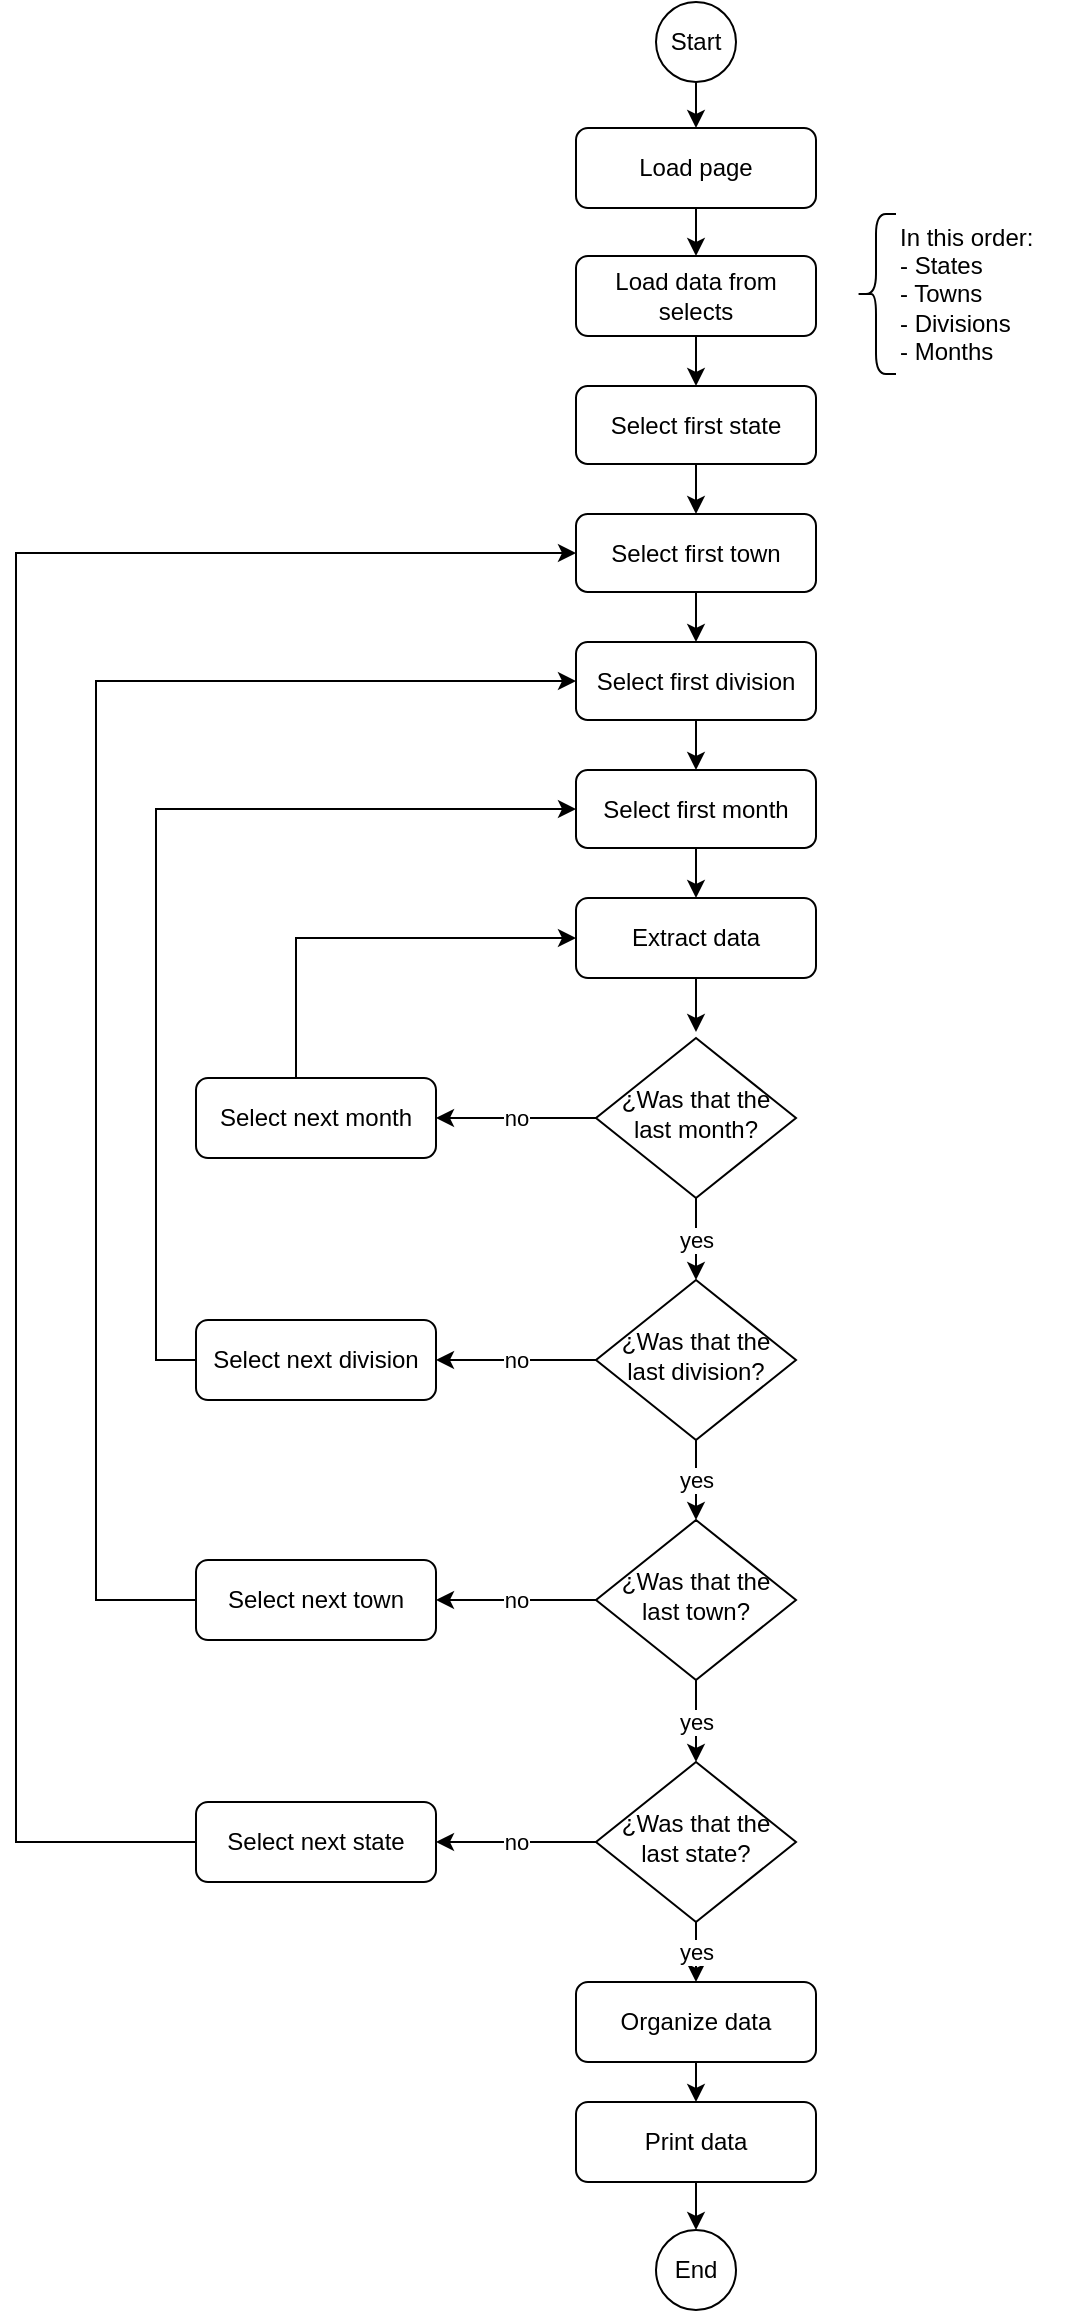 <mxfile version="20.3.0" type="device"><diagram id="C5RBs43oDa-KdzZeNtuy" name="Page-1"><mxGraphModel dx="1422" dy="758" grid="1" gridSize="10" guides="1" tooltips="1" connect="1" arrows="1" fold="1" page="1" pageScale="1" pageWidth="827" pageHeight="1169" math="0" shadow="0"><root><mxCell id="WIyWlLk6GJQsqaUBKTNV-0"/><mxCell id="WIyWlLk6GJQsqaUBKTNV-1" parent="WIyWlLk6GJQsqaUBKTNV-0"/><mxCell id="dNJk3yT4M-hVeJ17Mnel-4" style="edgeStyle=orthogonalEdgeStyle;rounded=0;orthogonalLoop=1;jettySize=auto;html=1;exitX=0.5;exitY=1;exitDx=0;exitDy=0;entryX=0.5;entryY=0;entryDx=0;entryDy=0;" parent="WIyWlLk6GJQsqaUBKTNV-1" source="WIyWlLk6GJQsqaUBKTNV-3" target="dNJk3yT4M-hVeJ17Mnel-3" edge="1"><mxGeometry relative="1" as="geometry"/></mxCell><mxCell id="WIyWlLk6GJQsqaUBKTNV-3" value="Load page" style="rounded=1;whiteSpace=wrap;html=1;fontSize=12;glass=0;strokeWidth=1;shadow=0;" parent="WIyWlLk6GJQsqaUBKTNV-1" vertex="1"><mxGeometry x="420" y="69" width="120" height="40" as="geometry"/></mxCell><mxCell id="dNJk3yT4M-hVeJ17Mnel-16" value="no" style="edgeStyle=orthogonalEdgeStyle;rounded=0;orthogonalLoop=1;jettySize=auto;html=1;exitX=0;exitY=0.5;exitDx=0;exitDy=0;entryX=1;entryY=0.5;entryDx=0;entryDy=0;" parent="WIyWlLk6GJQsqaUBKTNV-1" source="WIyWlLk6GJQsqaUBKTNV-6" target="dNJk3yT4M-hVeJ17Mnel-14" edge="1"><mxGeometry relative="1" as="geometry"/></mxCell><mxCell id="dNJk3yT4M-hVeJ17Mnel-30" value="yes" style="edgeStyle=orthogonalEdgeStyle;rounded=0;orthogonalLoop=1;jettySize=auto;html=1;entryX=0.5;entryY=0;entryDx=0;entryDy=0;" parent="WIyWlLk6GJQsqaUBKTNV-1" source="WIyWlLk6GJQsqaUBKTNV-6" target="dNJk3yT4M-hVeJ17Mnel-12" edge="1"><mxGeometry relative="1" as="geometry"/></mxCell><mxCell id="WIyWlLk6GJQsqaUBKTNV-6" value="¿Was that the last month?" style="rhombus;whiteSpace=wrap;html=1;shadow=0;fontFamily=Helvetica;fontSize=12;align=center;strokeWidth=1;spacing=6;spacingTop=-4;" parent="WIyWlLk6GJQsqaUBKTNV-1" vertex="1"><mxGeometry x="430" y="524" width="100" height="80" as="geometry"/></mxCell><mxCell id="dNJk3yT4M-hVeJ17Mnel-1" style="edgeStyle=orthogonalEdgeStyle;rounded=0;orthogonalLoop=1;jettySize=auto;html=1;exitX=0.5;exitY=1;exitDx=0;exitDy=0;entryX=0.5;entryY=0;entryDx=0;entryDy=0;" parent="WIyWlLk6GJQsqaUBKTNV-1" source="dNJk3yT4M-hVeJ17Mnel-0" target="WIyWlLk6GJQsqaUBKTNV-3" edge="1"><mxGeometry relative="1" as="geometry"/></mxCell><mxCell id="dNJk3yT4M-hVeJ17Mnel-0" value="Start" style="ellipse;whiteSpace=wrap;html=1;aspect=fixed;" parent="WIyWlLk6GJQsqaUBKTNV-1" vertex="1"><mxGeometry x="460" y="6" width="40" height="40" as="geometry"/></mxCell><mxCell id="dNJk3yT4M-hVeJ17Mnel-10" style="edgeStyle=orthogonalEdgeStyle;rounded=0;orthogonalLoop=1;jettySize=auto;html=1;exitX=0.5;exitY=1;exitDx=0;exitDy=0;" parent="WIyWlLk6GJQsqaUBKTNV-1" source="dNJk3yT4M-hVeJ17Mnel-3" target="dNJk3yT4M-hVeJ17Mnel-9" edge="1"><mxGeometry relative="1" as="geometry"/></mxCell><mxCell id="dNJk3yT4M-hVeJ17Mnel-3" value="Load data from selects" style="rounded=1;whiteSpace=wrap;html=1;fontSize=12;glass=0;strokeWidth=1;shadow=0;" parent="WIyWlLk6GJQsqaUBKTNV-1" vertex="1"><mxGeometry x="420" y="133" width="120" height="40" as="geometry"/></mxCell><mxCell id="dNJk3yT4M-hVeJ17Mnel-18" style="edgeStyle=orthogonalEdgeStyle;rounded=0;orthogonalLoop=1;jettySize=auto;html=1;exitX=0.5;exitY=1;exitDx=0;exitDy=0;" parent="WIyWlLk6GJQsqaUBKTNV-1" source="dNJk3yT4M-hVeJ17Mnel-5" edge="1"><mxGeometry relative="1" as="geometry"><mxPoint x="480" y="521" as="targetPoint"/></mxGeometry></mxCell><mxCell id="dNJk3yT4M-hVeJ17Mnel-5" value="Extract data" style="rounded=1;whiteSpace=wrap;html=1;fontSize=12;glass=0;strokeWidth=1;shadow=0;" parent="WIyWlLk6GJQsqaUBKTNV-1" vertex="1"><mxGeometry x="420" y="454" width="120" height="40" as="geometry"/></mxCell><mxCell id="dNJk3yT4M-hVeJ17Mnel-6" value="" style="shape=curlyBracket;whiteSpace=wrap;html=1;rounded=1;" parent="WIyWlLk6GJQsqaUBKTNV-1" vertex="1"><mxGeometry x="560" y="112" width="20" height="80" as="geometry"/></mxCell><mxCell id="dNJk3yT4M-hVeJ17Mnel-7" value="In this order:&lt;br&gt;- States&lt;br&gt;- Towns&lt;br&gt;- Divisions&lt;br&gt;- Months" style="text;html=1;resizable=0;autosize=1;align=left;verticalAlign=middle;points=[];fillColor=none;strokeColor=none;rounded=0;" parent="WIyWlLk6GJQsqaUBKTNV-1" vertex="1"><mxGeometry x="580" y="107" width="90" height="90" as="geometry"/></mxCell><mxCell id="dNJk3yT4M-hVeJ17Mnel-41" style="edgeStyle=orthogonalEdgeStyle;rounded=0;orthogonalLoop=1;jettySize=auto;html=1;exitX=0;exitY=0.5;exitDx=0;exitDy=0;entryX=0;entryY=0.5;entryDx=0;entryDy=0;" parent="WIyWlLk6GJQsqaUBKTNV-1" source="dNJk3yT4M-hVeJ17Mnel-8" target="dNJk3yT4M-hVeJ17Mnel-22" edge="1"><mxGeometry relative="1" as="geometry"><Array as="points"><mxPoint x="140" y="926"/><mxPoint x="140" y="282"/></Array></mxGeometry></mxCell><mxCell id="dNJk3yT4M-hVeJ17Mnel-8" value="Select next state" style="rounded=1;whiteSpace=wrap;html=1;fontSize=12;glass=0;strokeWidth=1;shadow=0;" parent="WIyWlLk6GJQsqaUBKTNV-1" vertex="1"><mxGeometry x="230" y="906" width="120" height="40" as="geometry"/></mxCell><mxCell id="dNJk3yT4M-hVeJ17Mnel-25" style="edgeStyle=orthogonalEdgeStyle;rounded=0;orthogonalLoop=1;jettySize=auto;html=1;exitX=0.5;exitY=1;exitDx=0;exitDy=0;entryX=0.5;entryY=0;entryDx=0;entryDy=0;" parent="WIyWlLk6GJQsqaUBKTNV-1" source="dNJk3yT4M-hVeJ17Mnel-9" target="dNJk3yT4M-hVeJ17Mnel-22" edge="1"><mxGeometry relative="1" as="geometry"/></mxCell><mxCell id="dNJk3yT4M-hVeJ17Mnel-9" value="Select first state" style="rounded=1;whiteSpace=wrap;html=1;fontSize=12;glass=0;strokeWidth=1;shadow=0;" parent="WIyWlLk6GJQsqaUBKTNV-1" vertex="1"><mxGeometry x="420" y="198" width="120" height="39" as="geometry"/></mxCell><mxCell id="dNJk3yT4M-hVeJ17Mnel-20" value="no" style="edgeStyle=orthogonalEdgeStyle;rounded=0;orthogonalLoop=1;jettySize=auto;html=1;exitX=0;exitY=0.5;exitDx=0;exitDy=0;entryX=1;entryY=0.5;entryDx=0;entryDy=0;" parent="WIyWlLk6GJQsqaUBKTNV-1" source="dNJk3yT4M-hVeJ17Mnel-12" target="dNJk3yT4M-hVeJ17Mnel-19" edge="1"><mxGeometry relative="1" as="geometry"/></mxCell><mxCell id="dNJk3yT4M-hVeJ17Mnel-32" value="yes" style="edgeStyle=orthogonalEdgeStyle;rounded=0;orthogonalLoop=1;jettySize=auto;html=1;exitX=0.5;exitY=1;exitDx=0;exitDy=0;" parent="WIyWlLk6GJQsqaUBKTNV-1" source="dNJk3yT4M-hVeJ17Mnel-12" target="dNJk3yT4M-hVeJ17Mnel-13" edge="1"><mxGeometry relative="1" as="geometry"/></mxCell><mxCell id="dNJk3yT4M-hVeJ17Mnel-12" value="¿Was that the last division?" style="rhombus;whiteSpace=wrap;html=1;shadow=0;fontFamily=Helvetica;fontSize=12;align=center;strokeWidth=1;spacing=6;spacingTop=-4;" parent="WIyWlLk6GJQsqaUBKTNV-1" vertex="1"><mxGeometry x="430" y="645" width="100" height="80" as="geometry"/></mxCell><mxCell id="dNJk3yT4M-hVeJ17Mnel-35" value="no" style="edgeStyle=orthogonalEdgeStyle;rounded=0;orthogonalLoop=1;jettySize=auto;html=1;exitX=0;exitY=0.5;exitDx=0;exitDy=0;entryX=1;entryY=0.5;entryDx=0;entryDy=0;" parent="WIyWlLk6GJQsqaUBKTNV-1" source="dNJk3yT4M-hVeJ17Mnel-13" target="dNJk3yT4M-hVeJ17Mnel-33" edge="1"><mxGeometry relative="1" as="geometry"/></mxCell><mxCell id="dNJk3yT4M-hVeJ17Mnel-39" value="yes" style="edgeStyle=orthogonalEdgeStyle;rounded=0;orthogonalLoop=1;jettySize=auto;html=1;exitX=0.5;exitY=1;exitDx=0;exitDy=0;entryX=0.5;entryY=0;entryDx=0;entryDy=0;" parent="WIyWlLk6GJQsqaUBKTNV-1" source="dNJk3yT4M-hVeJ17Mnel-13" target="dNJk3yT4M-hVeJ17Mnel-38" edge="1"><mxGeometry relative="1" as="geometry"/></mxCell><mxCell id="dNJk3yT4M-hVeJ17Mnel-13" value="¿Was that the last town?" style="rhombus;whiteSpace=wrap;html=1;shadow=0;fontFamily=Helvetica;fontSize=12;align=center;strokeWidth=1;spacing=6;spacingTop=-4;" parent="WIyWlLk6GJQsqaUBKTNV-1" vertex="1"><mxGeometry x="430" y="765" width="100" height="80" as="geometry"/></mxCell><mxCell id="dNJk3yT4M-hVeJ17Mnel-17" style="edgeStyle=orthogonalEdgeStyle;rounded=0;orthogonalLoop=1;jettySize=auto;html=1;entryX=0;entryY=0.5;entryDx=0;entryDy=0;" parent="WIyWlLk6GJQsqaUBKTNV-1" source="dNJk3yT4M-hVeJ17Mnel-14" target="dNJk3yT4M-hVeJ17Mnel-5" edge="1"><mxGeometry relative="1" as="geometry"><Array as="points"><mxPoint x="280" y="474"/></Array></mxGeometry></mxCell><mxCell id="dNJk3yT4M-hVeJ17Mnel-14" value="Select next month" style="rounded=1;whiteSpace=wrap;html=1;fontSize=12;glass=0;strokeWidth=1;shadow=0;" parent="WIyWlLk6GJQsqaUBKTNV-1" vertex="1"><mxGeometry x="230" y="544" width="120" height="40" as="geometry"/></mxCell><mxCell id="dNJk3yT4M-hVeJ17Mnel-31" style="edgeStyle=orthogonalEdgeStyle;rounded=0;orthogonalLoop=1;jettySize=auto;html=1;exitX=0;exitY=0.5;exitDx=0;exitDy=0;entryX=0;entryY=0.5;entryDx=0;entryDy=0;" parent="WIyWlLk6GJQsqaUBKTNV-1" source="dNJk3yT4M-hVeJ17Mnel-19" target="dNJk3yT4M-hVeJ17Mnel-24" edge="1"><mxGeometry relative="1" as="geometry"/></mxCell><mxCell id="dNJk3yT4M-hVeJ17Mnel-19" value="Select next division" style="rounded=1;whiteSpace=wrap;html=1;fontSize=12;glass=0;strokeWidth=1;shadow=0;" parent="WIyWlLk6GJQsqaUBKTNV-1" vertex="1"><mxGeometry x="230" y="665" width="120" height="40" as="geometry"/></mxCell><mxCell id="dNJk3yT4M-hVeJ17Mnel-26" style="edgeStyle=orthogonalEdgeStyle;rounded=0;orthogonalLoop=1;jettySize=auto;html=1;exitX=0.5;exitY=1;exitDx=0;exitDy=0;entryX=0.5;entryY=0;entryDx=0;entryDy=0;" parent="WIyWlLk6GJQsqaUBKTNV-1" source="dNJk3yT4M-hVeJ17Mnel-22" target="dNJk3yT4M-hVeJ17Mnel-23" edge="1"><mxGeometry relative="1" as="geometry"/></mxCell><mxCell id="dNJk3yT4M-hVeJ17Mnel-22" value="Select first town" style="rounded=1;whiteSpace=wrap;html=1;fontSize=12;glass=0;strokeWidth=1;shadow=0;" parent="WIyWlLk6GJQsqaUBKTNV-1" vertex="1"><mxGeometry x="420" y="262" width="120" height="39" as="geometry"/></mxCell><mxCell id="dNJk3yT4M-hVeJ17Mnel-27" style="edgeStyle=orthogonalEdgeStyle;rounded=0;orthogonalLoop=1;jettySize=auto;html=1;exitX=0.5;exitY=1;exitDx=0;exitDy=0;entryX=0.5;entryY=0;entryDx=0;entryDy=0;" parent="WIyWlLk6GJQsqaUBKTNV-1" source="dNJk3yT4M-hVeJ17Mnel-23" target="dNJk3yT4M-hVeJ17Mnel-24" edge="1"><mxGeometry relative="1" as="geometry"/></mxCell><mxCell id="dNJk3yT4M-hVeJ17Mnel-23" value="Select first division" style="rounded=1;whiteSpace=wrap;html=1;fontSize=12;glass=0;strokeWidth=1;shadow=0;" parent="WIyWlLk6GJQsqaUBKTNV-1" vertex="1"><mxGeometry x="420" y="326" width="120" height="39" as="geometry"/></mxCell><mxCell id="dNJk3yT4M-hVeJ17Mnel-29" style="edgeStyle=orthogonalEdgeStyle;rounded=0;orthogonalLoop=1;jettySize=auto;html=1;exitX=0.5;exitY=1;exitDx=0;exitDy=0;entryX=0.5;entryY=0;entryDx=0;entryDy=0;" parent="WIyWlLk6GJQsqaUBKTNV-1" source="dNJk3yT4M-hVeJ17Mnel-24" target="dNJk3yT4M-hVeJ17Mnel-5" edge="1"><mxGeometry relative="1" as="geometry"/></mxCell><mxCell id="dNJk3yT4M-hVeJ17Mnel-24" value="Select first month" style="rounded=1;whiteSpace=wrap;html=1;fontSize=12;glass=0;strokeWidth=1;shadow=0;" parent="WIyWlLk6GJQsqaUBKTNV-1" vertex="1"><mxGeometry x="420" y="390" width="120" height="39" as="geometry"/></mxCell><mxCell id="dNJk3yT4M-hVeJ17Mnel-37" style="edgeStyle=orthogonalEdgeStyle;rounded=0;orthogonalLoop=1;jettySize=auto;html=1;exitX=0;exitY=0.5;exitDx=0;exitDy=0;entryX=0;entryY=0.5;entryDx=0;entryDy=0;" parent="WIyWlLk6GJQsqaUBKTNV-1" source="dNJk3yT4M-hVeJ17Mnel-33" target="dNJk3yT4M-hVeJ17Mnel-23" edge="1"><mxGeometry relative="1" as="geometry"><Array as="points"><mxPoint x="180" y="805"/><mxPoint x="180" y="346"/></Array></mxGeometry></mxCell><mxCell id="dNJk3yT4M-hVeJ17Mnel-33" value="Select next town" style="rounded=1;whiteSpace=wrap;html=1;fontSize=12;glass=0;strokeWidth=1;shadow=0;" parent="WIyWlLk6GJQsqaUBKTNV-1" vertex="1"><mxGeometry x="230" y="785" width="120" height="40" as="geometry"/></mxCell><mxCell id="dNJk3yT4M-hVeJ17Mnel-40" value="no" style="edgeStyle=orthogonalEdgeStyle;rounded=0;orthogonalLoop=1;jettySize=auto;html=1;exitX=0;exitY=0.5;exitDx=0;exitDy=0;" parent="WIyWlLk6GJQsqaUBKTNV-1" source="dNJk3yT4M-hVeJ17Mnel-38" target="dNJk3yT4M-hVeJ17Mnel-8" edge="1"><mxGeometry relative="1" as="geometry"/></mxCell><mxCell id="dNJk3yT4M-hVeJ17Mnel-44" value="yes" style="edgeStyle=orthogonalEdgeStyle;rounded=0;orthogonalLoop=1;jettySize=auto;html=1;exitX=0.5;exitY=1;exitDx=0;exitDy=0;entryX=0.5;entryY=0;entryDx=0;entryDy=0;" parent="WIyWlLk6GJQsqaUBKTNV-1" source="dNJk3yT4M-hVeJ17Mnel-38" target="dNJk3yT4M-hVeJ17Mnel-42" edge="1"><mxGeometry relative="1" as="geometry"/></mxCell><mxCell id="dNJk3yT4M-hVeJ17Mnel-38" value="¿Was that the last state?" style="rhombus;whiteSpace=wrap;html=1;shadow=0;fontFamily=Helvetica;fontSize=12;align=center;strokeWidth=1;spacing=6;spacingTop=-4;" parent="WIyWlLk6GJQsqaUBKTNV-1" vertex="1"><mxGeometry x="430" y="886" width="100" height="80" as="geometry"/></mxCell><mxCell id="dNJk3yT4M-hVeJ17Mnel-45" style="edgeStyle=orthogonalEdgeStyle;rounded=0;orthogonalLoop=1;jettySize=auto;html=1;exitX=0.5;exitY=1;exitDx=0;exitDy=0;entryX=0.5;entryY=0;entryDx=0;entryDy=0;" parent="WIyWlLk6GJQsqaUBKTNV-1" source="dNJk3yT4M-hVeJ17Mnel-42" target="dNJk3yT4M-hVeJ17Mnel-43" edge="1"><mxGeometry relative="1" as="geometry"/></mxCell><mxCell id="dNJk3yT4M-hVeJ17Mnel-42" value="Organize data" style="rounded=1;whiteSpace=wrap;html=1;fontSize=12;glass=0;strokeWidth=1;shadow=0;" parent="WIyWlLk6GJQsqaUBKTNV-1" vertex="1"><mxGeometry x="420" y="996" width="120" height="40" as="geometry"/></mxCell><mxCell id="dNJk3yT4M-hVeJ17Mnel-47" style="edgeStyle=orthogonalEdgeStyle;rounded=0;orthogonalLoop=1;jettySize=auto;html=1;exitX=0.5;exitY=1;exitDx=0;exitDy=0;" parent="WIyWlLk6GJQsqaUBKTNV-1" source="dNJk3yT4M-hVeJ17Mnel-43" target="dNJk3yT4M-hVeJ17Mnel-46" edge="1"><mxGeometry relative="1" as="geometry"/></mxCell><mxCell id="dNJk3yT4M-hVeJ17Mnel-43" value="Print data" style="rounded=1;whiteSpace=wrap;html=1;fontSize=12;glass=0;strokeWidth=1;shadow=0;" parent="WIyWlLk6GJQsqaUBKTNV-1" vertex="1"><mxGeometry x="420" y="1056" width="120" height="40" as="geometry"/></mxCell><mxCell id="dNJk3yT4M-hVeJ17Mnel-46" value="End" style="ellipse;whiteSpace=wrap;html=1;aspect=fixed;" parent="WIyWlLk6GJQsqaUBKTNV-1" vertex="1"><mxGeometry x="460" y="1120" width="40" height="40" as="geometry"/></mxCell></root></mxGraphModel></diagram></mxfile>